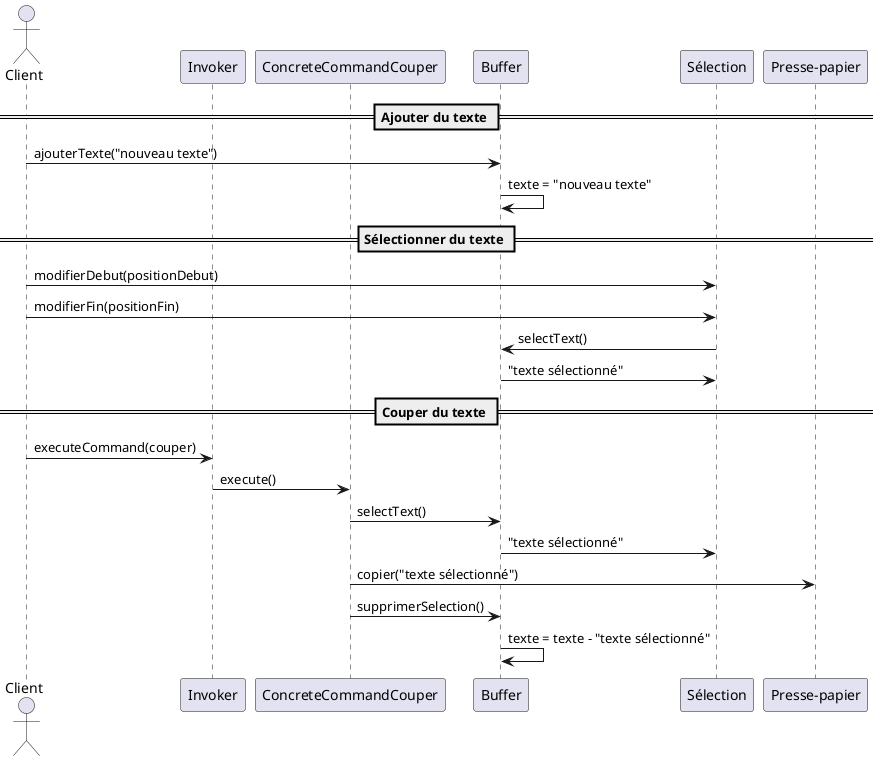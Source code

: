 @startuml
actor Client

participant "Invoker" as invoker
participant "ConcreteCommandCouper" as couper
participant "Buffer" as buffer
participant "Sélection" as selection
participant "Presse-papier" as clipboard

== Ajouter du texte ==
Client -> buffer : ajouterTexte("nouveau texte")
buffer -> buffer : texte = "nouveau texte"

== Sélectionner du texte ==
Client -> selection : modifierDebut(positionDebut)
Client -> selection : modifierFin(positionFin)
selection -> buffer : selectText()
buffer -> selection : "texte sélectionné"

== Couper du texte ==
Client -> invoker : executeCommand(couper)
invoker -> couper : execute()

couper -> buffer : selectText()
buffer -> selection : "texte sélectionné"
couper -> clipboard : copier("texte sélectionné")

couper -> buffer : supprimerSelection()
buffer -> buffer : texte = texte - "texte sélectionné"
@enduml
